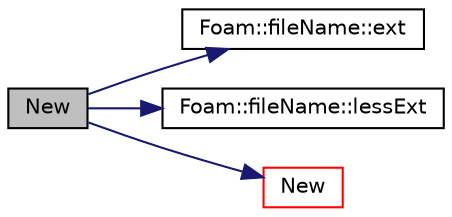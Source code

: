 digraph "New"
{
  bgcolor="transparent";
  edge [fontname="Helvetica",fontsize="10",labelfontname="Helvetica",labelfontsize="10"];
  node [fontname="Helvetica",fontsize="10",shape=record];
  rankdir="LR";
  Node416 [label="New",height=0.2,width=0.4,color="black", fillcolor="grey75", style="filled", fontcolor="black"];
  Node416 -> Node417 [color="midnightblue",fontsize="10",style="solid",fontname="Helvetica"];
  Node417 [label="Foam::fileName::ext",height=0.2,width=0.4,color="black",URL="$a29541.html#aa9025b0a516ed5b621e9afd6c493da4d",tooltip="Return file name extension (part after last .) "];
  Node416 -> Node418 [color="midnightblue",fontsize="10",style="solid",fontname="Helvetica"];
  Node418 [label="Foam::fileName::lessExt",height=0.2,width=0.4,color="black",URL="$a29541.html#a6807d1f6ee241b17aec7652ecce48f6e",tooltip="Return file name without extension (part before last .) "];
  Node416 -> Node419 [color="midnightblue",fontsize="10",style="solid",fontname="Helvetica"];
  Node419 [label="New",height=0.2,width=0.4,color="red",URL="$a22517.html#a2b2f903003567628689b2cd91cd947c2",tooltip="Select constructed from filename (explicit extension) "];
}
